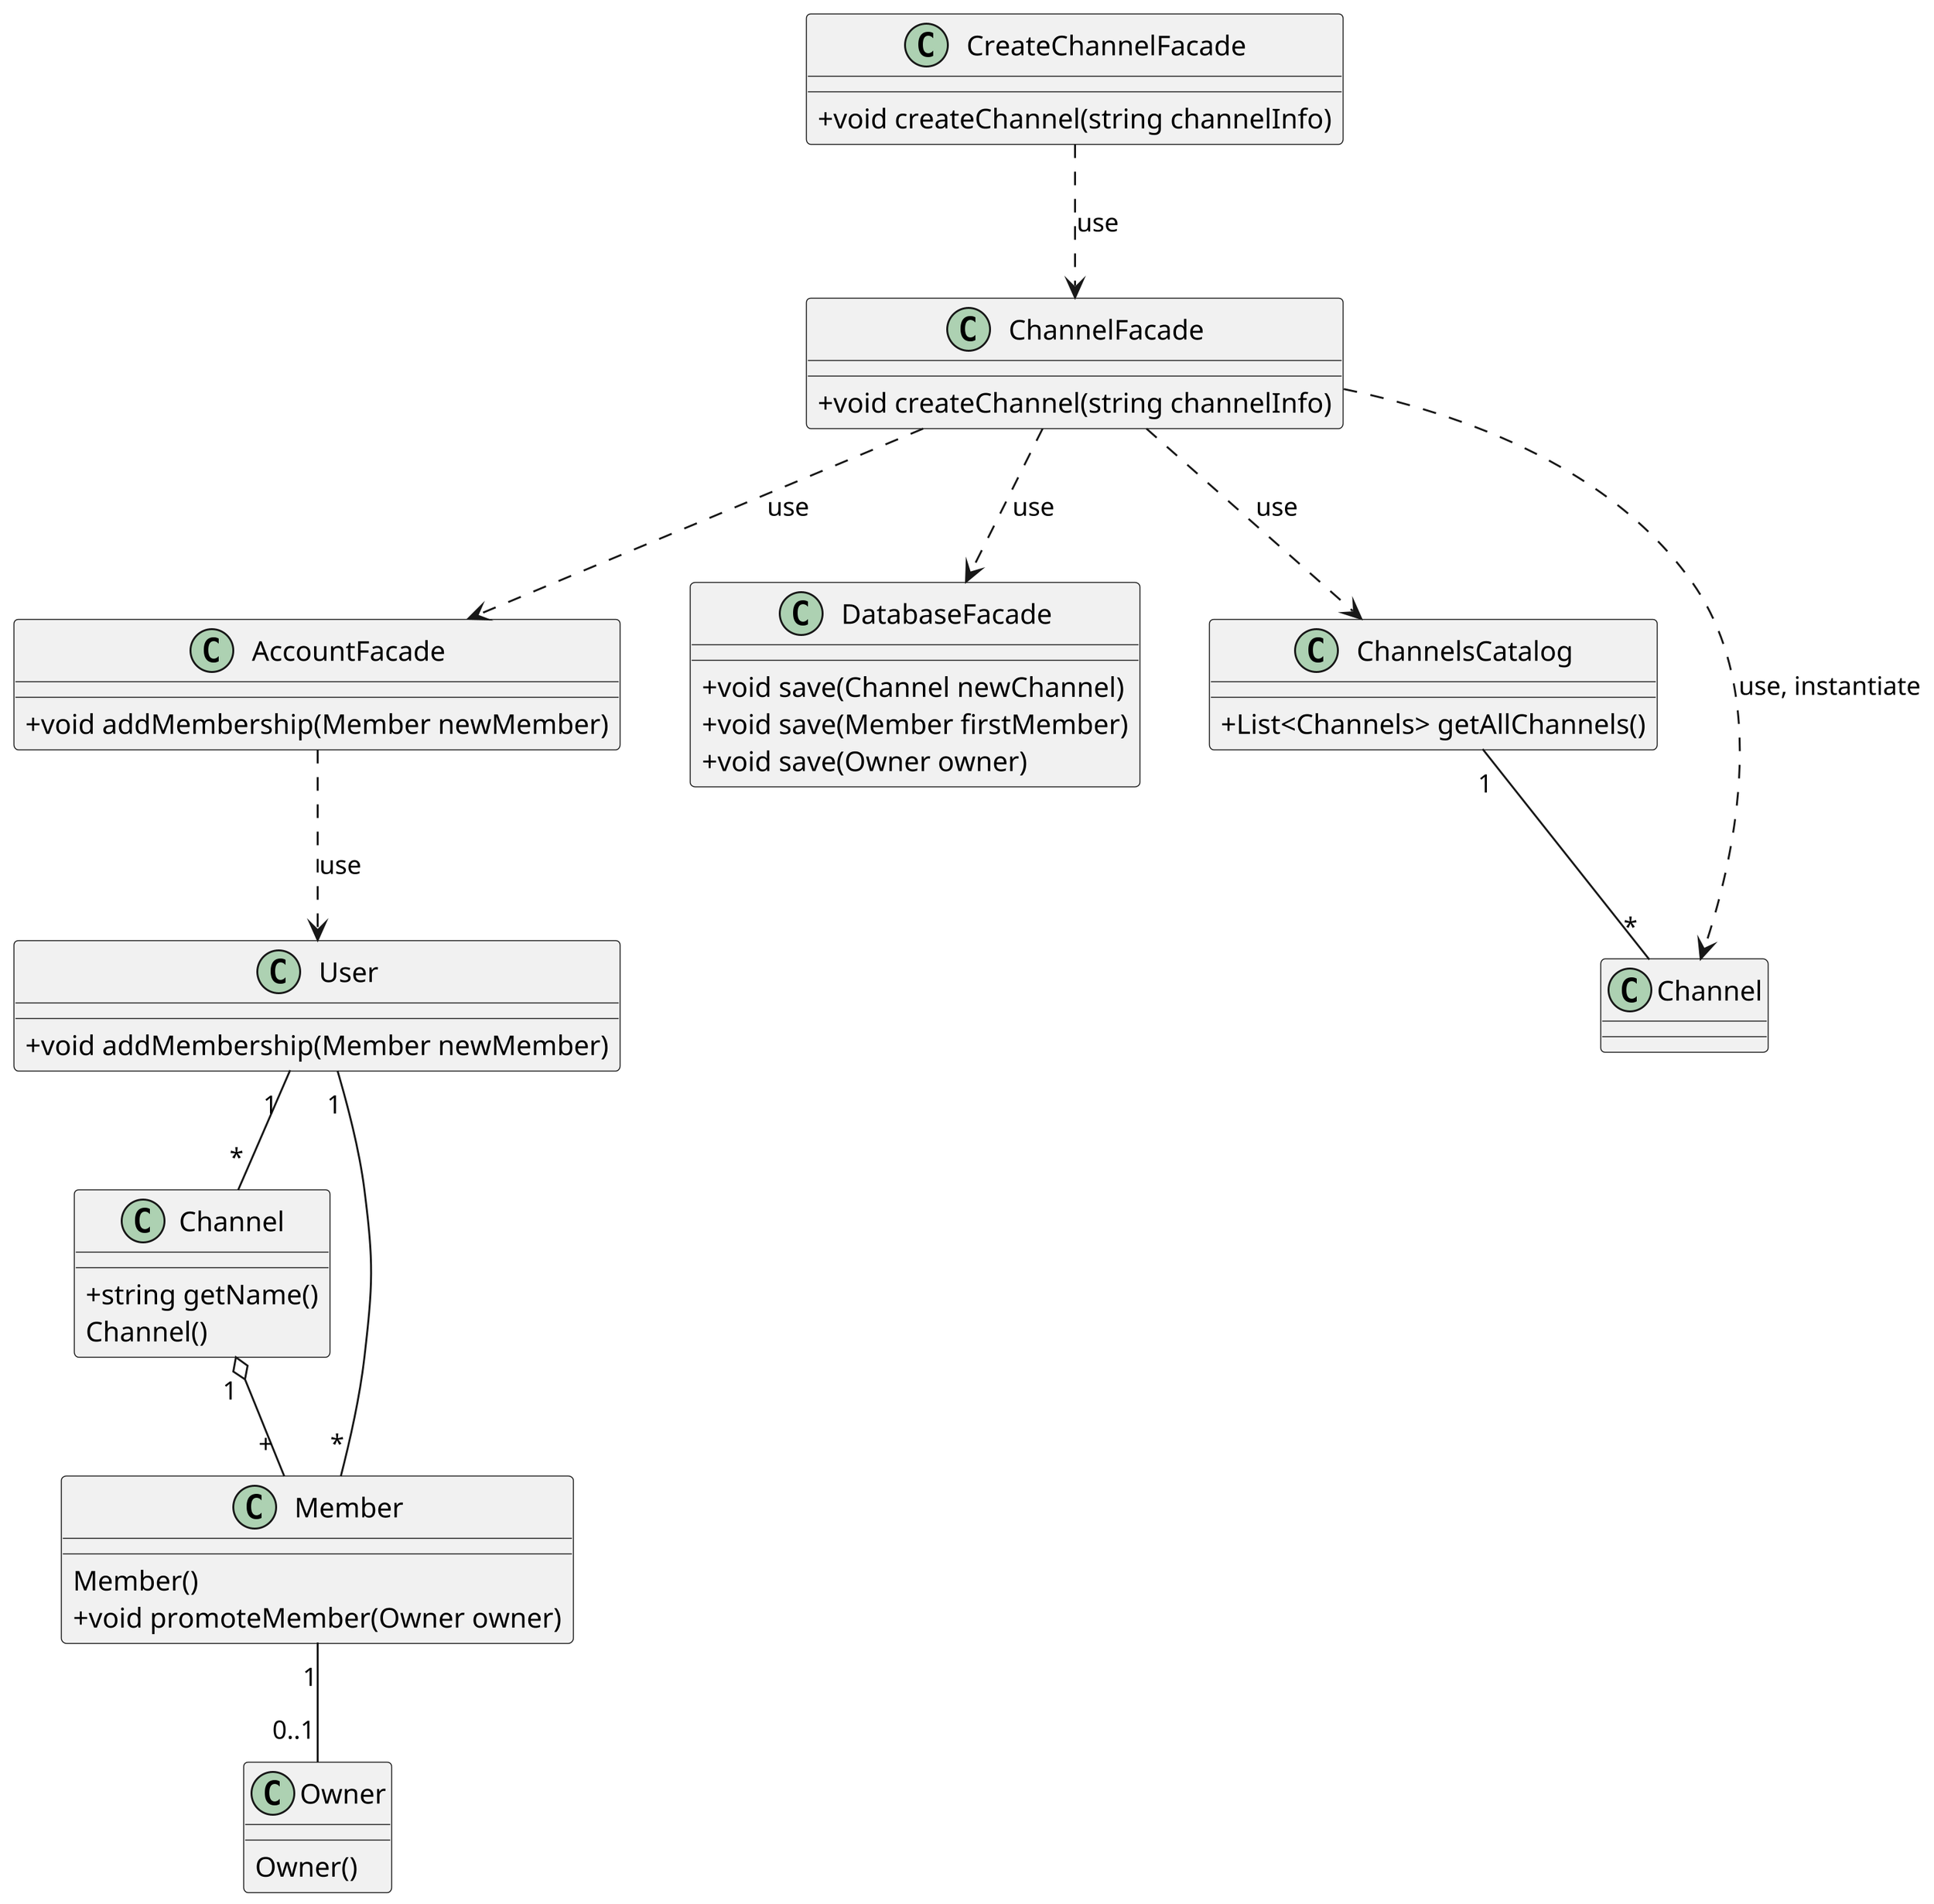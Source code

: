 @startuml create_chanel

scale 3
skinparam DefaultFontName B Nazanin
skinparam ArrowMessageAlignment right
skinparam classAttributeIconSize 0

class "User" as user {
    +void addMembership(Member newMember)
}

class "Channel" as chanel {
    +string getName()
    Channel()
}

class "Member" as member {
    Member()
    +void promoteMember(Owner owner)
}

class "Owner" as owner {
    Owner()
}

class CreateChannelFacade {
    +void createChannel(string channelInfo)
}

class ChannelFacade {
    +void createChannel(string channelInfo)
}

class AccountFacade {
    +void addMembership(Member newMember)
}

class DatabaseFacade {
    +void save(Channel newChannel)
    +void save(Member firstMember)
    +void save(Owner owner)
}

class ChannelsCatalog {
    +List<Channels> getAllChannels()
}

user "          1" -- "*" chanel
chanel "        1" o-- "            +" member
member "1" -- "0..1" owner
user "1" -- "*" member
ChannelsCatalog "1" -- "*" Channel
CreateChannelFacade ..> ChannelFacade :use
ChannelFacade ..> ChannelsCatalog :use
ChannelFacade ..> Channel :use, instantiate
ChannelFacade ..> DatabaseFacade :use
ChannelFacade ..> AccountFacade :use
AccountFacade ..> user :use


@enduml
